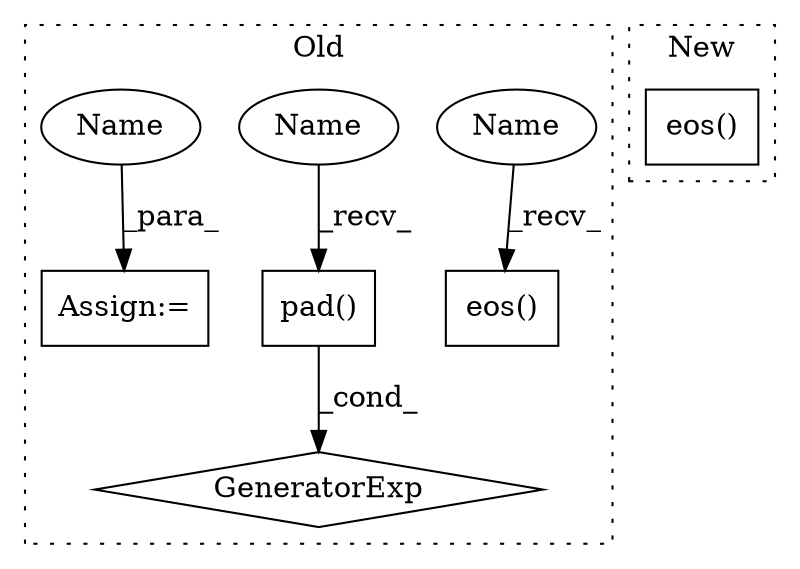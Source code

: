 digraph G {
subgraph cluster0 {
1 [label="pad()" a="75" s="1214" l="14" shape="box"];
3 [label="Assign:=" a="68" s="1183" l="3" shape="box"];
4 [label="GeneratorExp" a="55" s="1402" l="63" shape="diamond"];
5 [label="eos()" a="75" s="1248" l="14" shape="box"];
6 [label="Name" a="87" s="1248" l="8" shape="ellipse"];
7 [label="Name" a="87" s="1214" l="8" shape="ellipse"];
8 [label="Name" a="87" s="1186" l="8" shape="ellipse"];
label = "Old";
style="dotted";
}
subgraph cluster1 {
2 [label="eos()" a="75" s="1219" l="24" shape="box"];
label = "New";
style="dotted";
}
1 -> 4 [label="_cond_"];
6 -> 5 [label="_recv_"];
7 -> 1 [label="_recv_"];
8 -> 3 [label="_para_"];
}